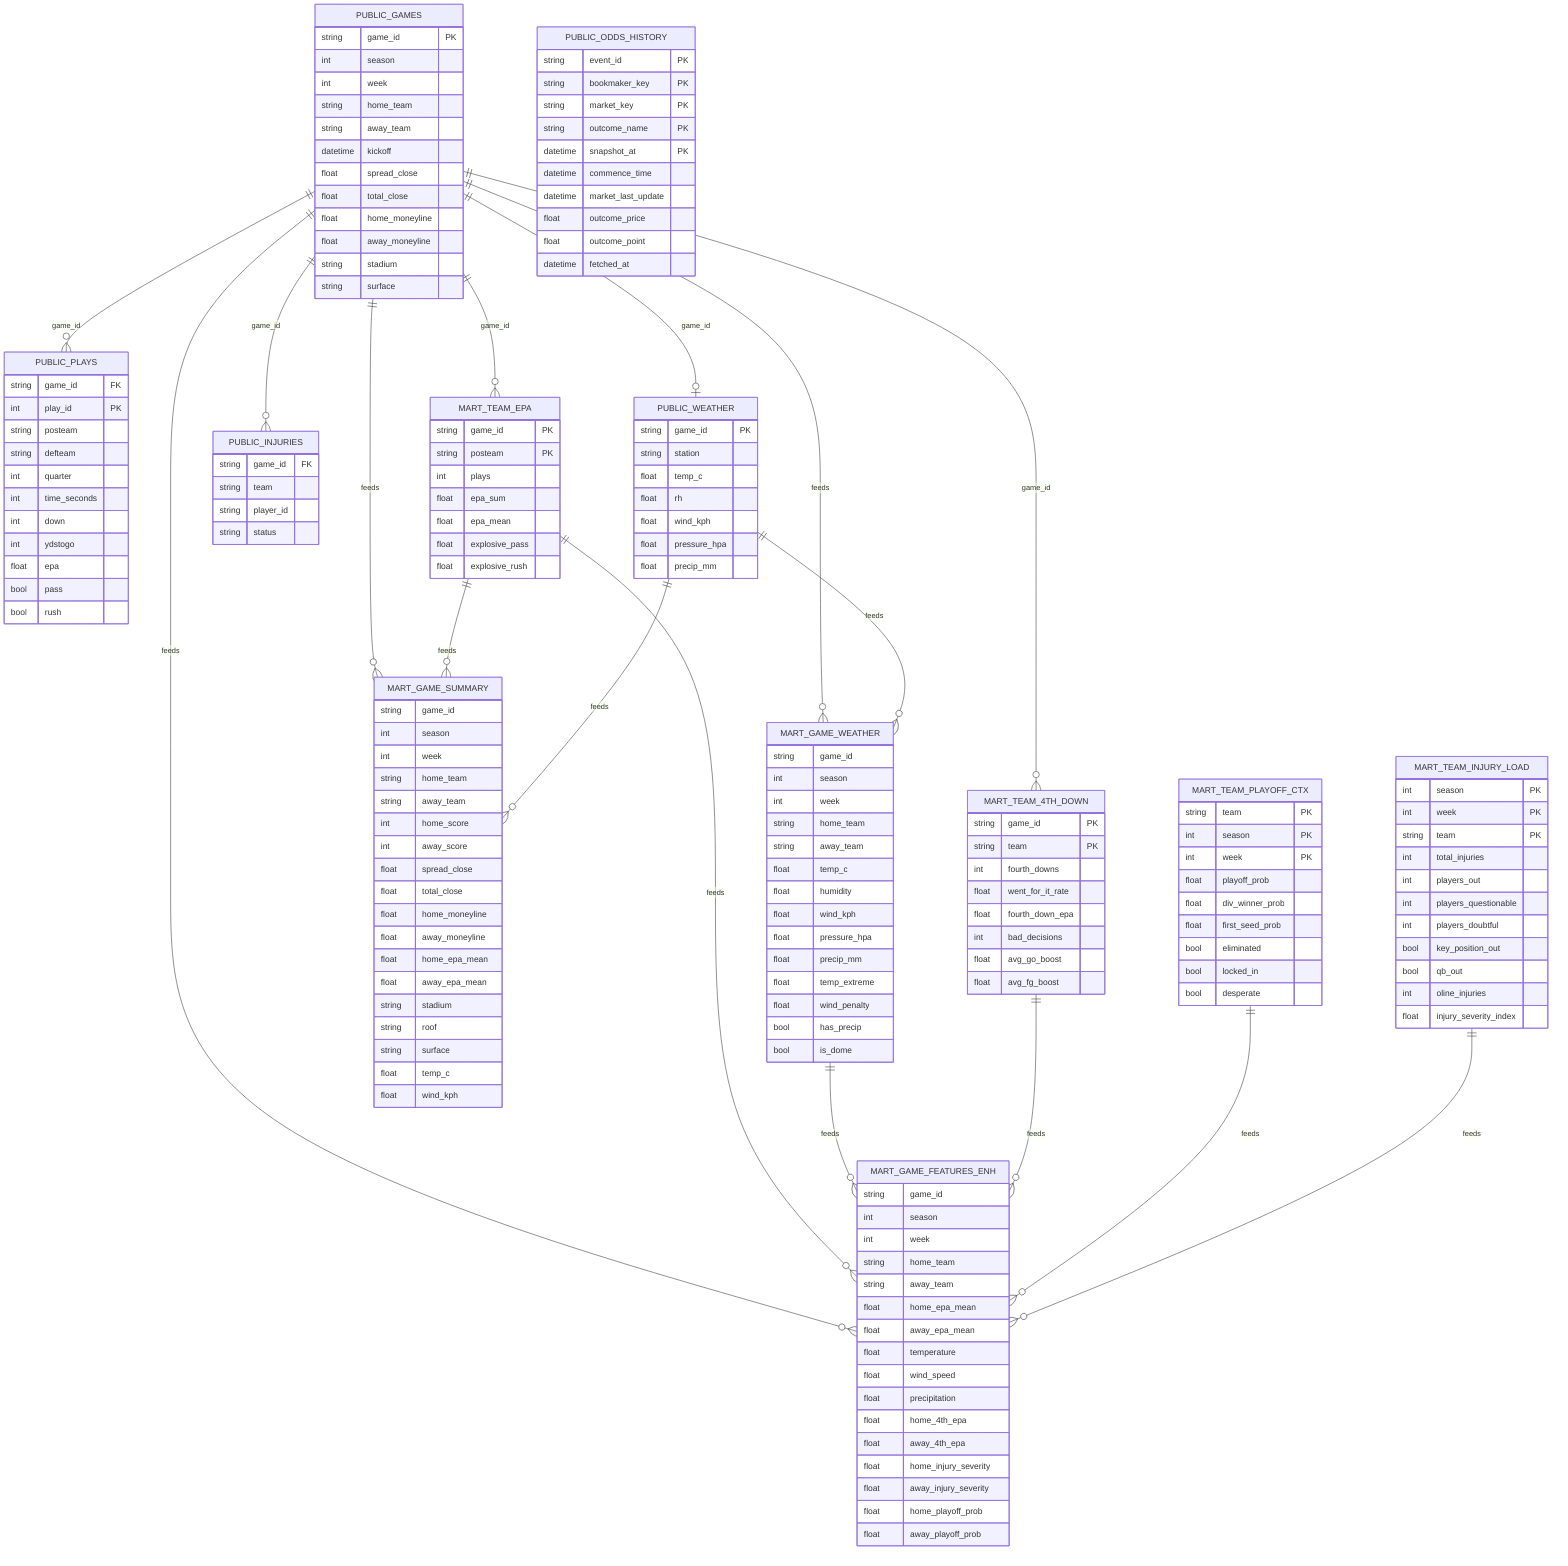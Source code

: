 erDiagram
    PUBLIC_GAMES ||--o{ PUBLIC_PLAYS : game_id
    PUBLIC_GAMES ||--o| PUBLIC_WEATHER : game_id
    PUBLIC_GAMES ||--o{ PUBLIC_INJURIES : game_id
    PUBLIC_GAMES ||--o{ MART_TEAM_EPA : game_id
    PUBLIC_GAMES ||--o{ MART_TEAM_4TH_DOWN : game_id

    %% Marts and views
    PUBLIC_GAMES ||--o{ MART_GAME_SUMMARY : feeds
    MART_TEAM_EPA ||--o{ MART_GAME_SUMMARY : feeds
    PUBLIC_WEATHER ||--o{ MART_GAME_SUMMARY : feeds

    PUBLIC_GAMES ||--o{ MART_GAME_WEATHER : feeds
    PUBLIC_WEATHER ||--o{ MART_GAME_WEATHER : feeds

    PUBLIC_GAMES ||--o{ MART_GAME_FEATURES_ENH : feeds
    MART_TEAM_EPA ||--o{ MART_GAME_FEATURES_ENH : feeds
    MART_GAME_WEATHER ||--o{ MART_GAME_FEATURES_ENH : feeds
    MART_TEAM_4TH_DOWN ||--o{ MART_GAME_FEATURES_ENH : feeds
    MART_TEAM_PLAYOFF_CTX ||--o{ MART_GAME_FEATURES_ENH : feeds
    MART_TEAM_INJURY_LOAD ||--o{ MART_GAME_FEATURES_ENH : feeds

    PUBLIC_GAMES {
        string game_id PK
        int season
        int week
        string home_team
        string away_team
        datetime kickoff
        float spread_close
        float total_close
        float home_moneyline
        float away_moneyline
        string stadium
        string surface
    }

    PUBLIC_PLAYS {
        string game_id FK
        int play_id PK
        string posteam
        string defteam
        int quarter
        int time_seconds
        int down
        int ydstogo
        float epa
        bool pass
        bool rush
    }

    PUBLIC_WEATHER {
        string game_id PK
        string station
        float temp_c
        float rh
        float wind_kph
        float pressure_hpa
        float precip_mm
    }

    PUBLIC_INJURIES {
        string game_id FK
        string team
        string player_id
        string status
    }

    PUBLIC_ODDS_HISTORY {
        string event_id PK
        string bookmaker_key PK
        string market_key PK
        string outcome_name PK
        datetime snapshot_at PK
        datetime commence_time
        datetime market_last_update
        float outcome_price
        float outcome_point
        datetime fetched_at
    }

    MART_TEAM_EPA {
        string game_id PK
        string posteam PK
        int plays
        float epa_sum
        float epa_mean
        float explosive_pass
        float explosive_rush
    }

    MART_TEAM_4TH_DOWN {
        string game_id PK
        string team PK
        int fourth_downs
        float went_for_it_rate
        float fourth_down_epa
        int bad_decisions
        float avg_go_boost
        float avg_fg_boost
    }

    MART_TEAM_PLAYOFF_CTX {
        string team PK
        int season PK
        int week PK
        float playoff_prob
        float div_winner_prob
        float first_seed_prob
        bool eliminated
        bool locked_in
        bool desperate
    }

    MART_TEAM_INJURY_LOAD {
        int season PK
        int week PK
        string team PK
        int total_injuries
        int players_out
        int players_questionable
        int players_doubtful
        bool key_position_out
        bool qb_out
        int oline_injuries
        float injury_severity_index
    }

    MART_GAME_SUMMARY {
        string game_id
        int season
        int week
        string home_team
        string away_team
        int home_score
        int away_score
        float spread_close
        float total_close
        float home_moneyline
        float away_moneyline
        float home_epa_mean
        float away_epa_mean
        string stadium
        string roof
        string surface
        float temp_c
        float wind_kph
    }

    MART_GAME_WEATHER {
        string game_id
        int season
        int week
        string home_team
        string away_team
        float temp_c
        float humidity
        float wind_kph
        float pressure_hpa
        float precip_mm
        float temp_extreme
        float wind_penalty
        bool has_precip
        bool is_dome
    }

    MART_GAME_FEATURES_ENH {
        string game_id
        int season
        int week
        string home_team
        string away_team
        float home_epa_mean
        float away_epa_mean
        float temperature
        float wind_speed
        float precipitation
        float home_4th_epa
        float away_4th_epa
        float home_injury_severity
        float away_injury_severity
        float home_playoff_prob
        float away_playoff_prob
    }